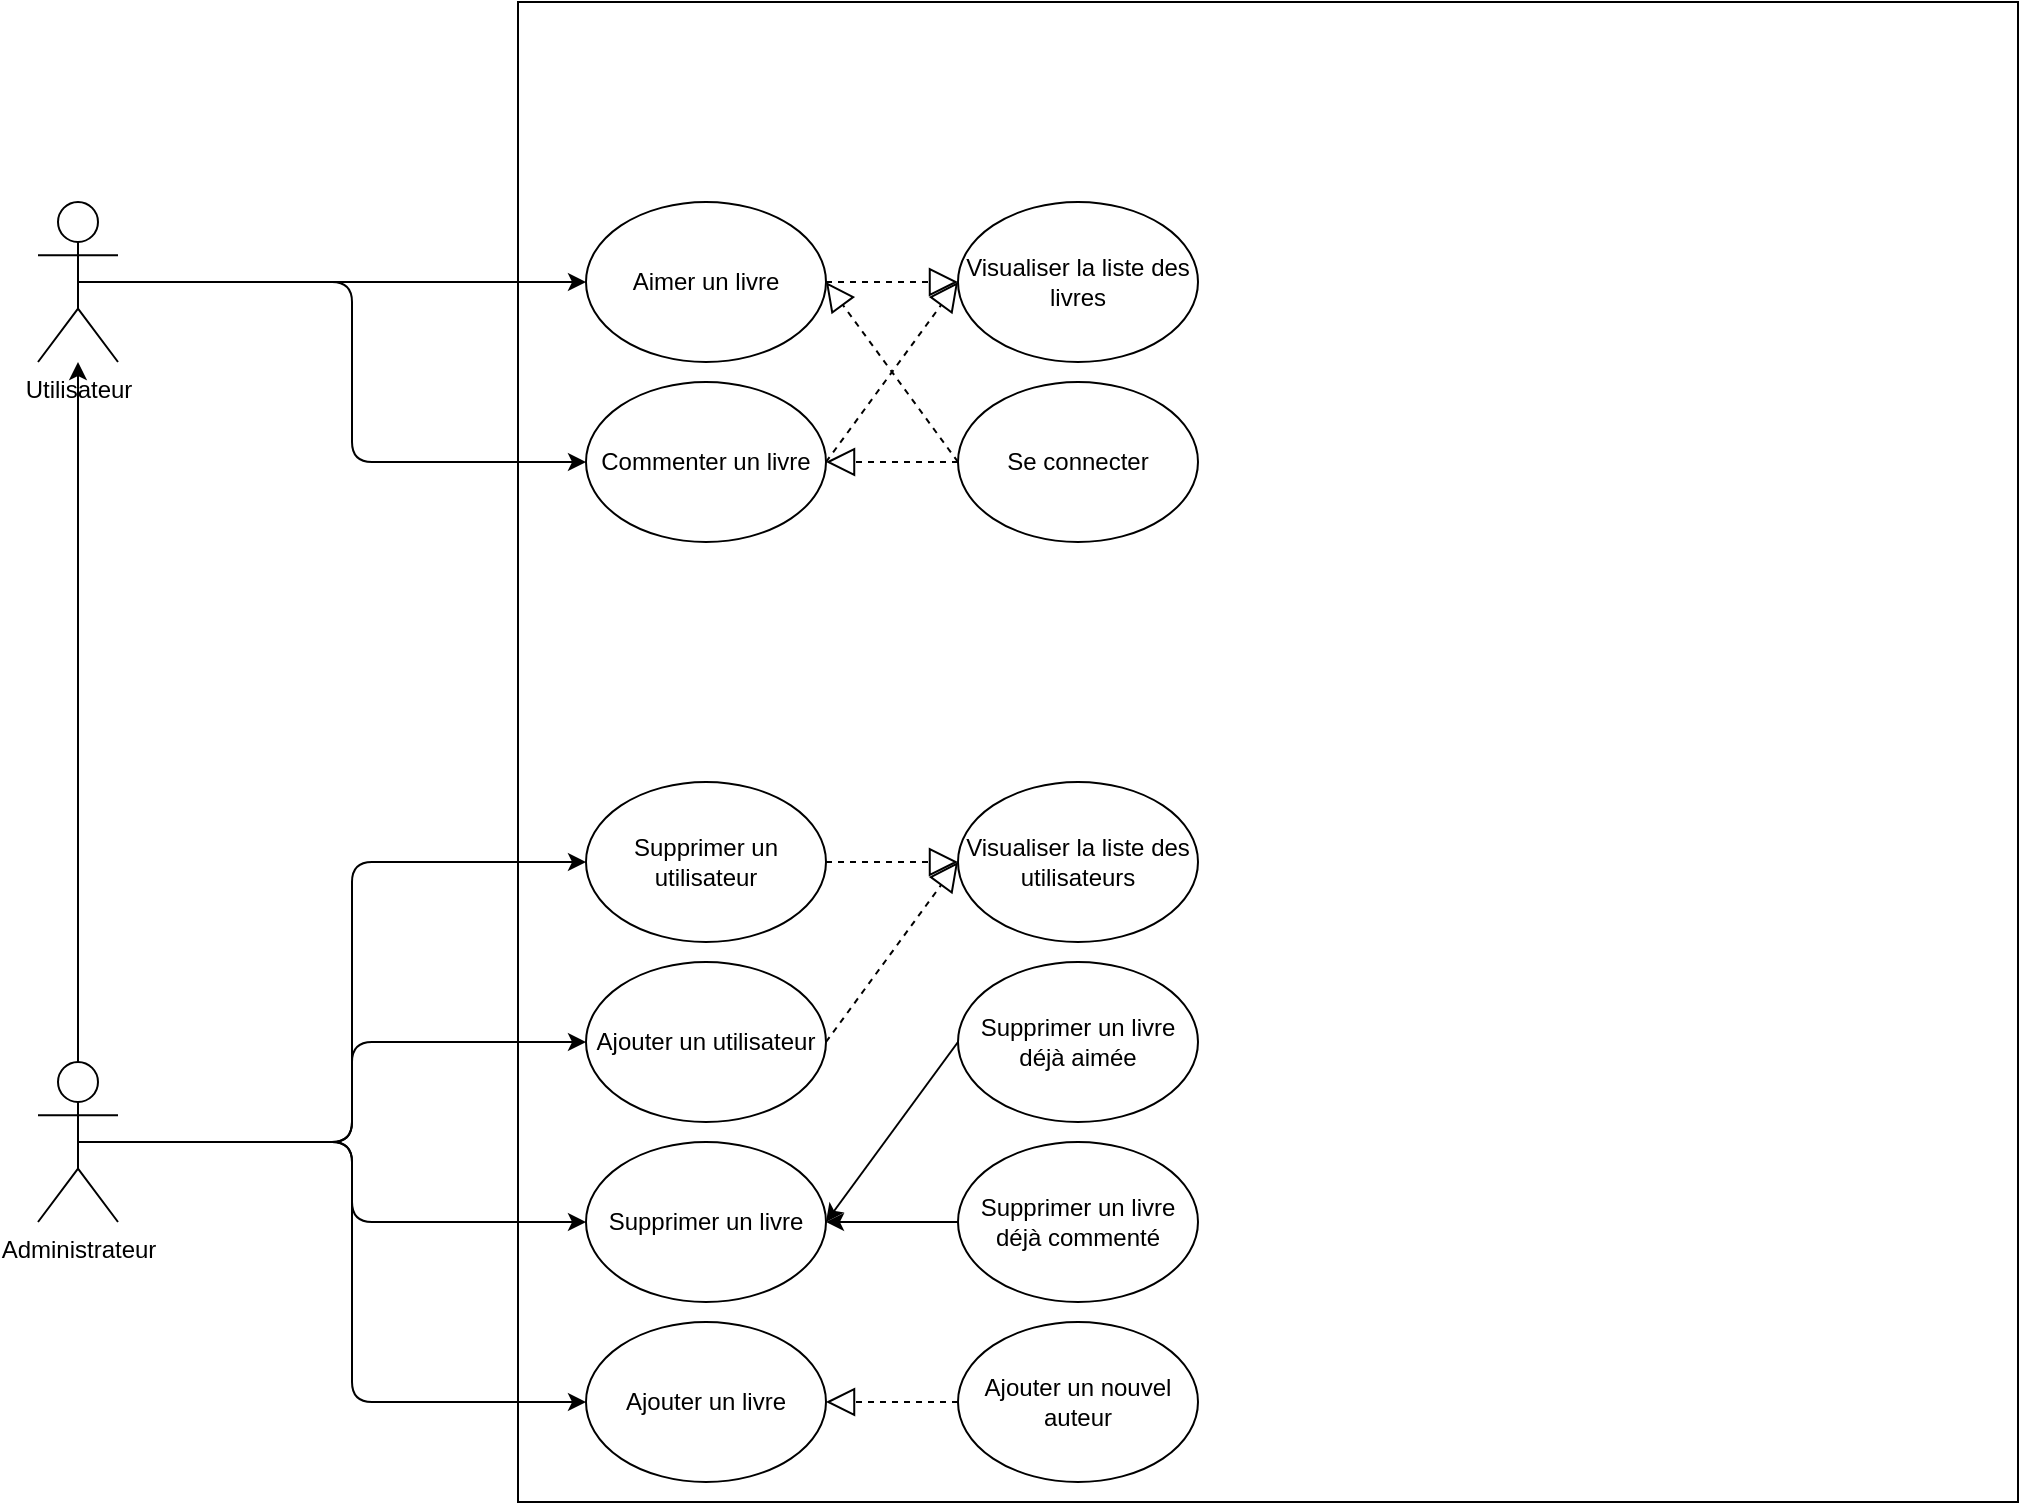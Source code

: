 <mxfile version="14.2.7" type="github"><diagram id="8b-7bDJwb1IuuJJJYBPw" name="Page-1"><mxGraphModel dx="1422" dy="1967" grid="1" gridSize="10" guides="1" tooltips="1" connect="1" arrows="1" fold="1" page="1" pageScale="1" pageWidth="827" pageHeight="1169" math="0" shadow="0"><root><mxCell id="0"/><mxCell id="1" parent="0"/><mxCell id="H-FOK75OpgJSjX9ccB-x-1" value="" style="whiteSpace=wrap;html=1;aspect=fixed;" vertex="1" parent="1"><mxGeometry x="320" y="-240" width="750" height="750" as="geometry"/></mxCell><mxCell id="H-FOK75OpgJSjX9ccB-x-10" style="edgeStyle=orthogonalEdgeStyle;orthogonalLoop=1;jettySize=auto;html=1;exitX=0.5;exitY=0.5;exitDx=0;exitDy=0;exitPerimeter=0;entryX=0;entryY=0.5;entryDx=0;entryDy=0;" edge="1" parent="1" source="H-FOK75OpgJSjX9ccB-x-2" target="H-FOK75OpgJSjX9ccB-x-7"><mxGeometry relative="1" as="geometry"/></mxCell><mxCell id="H-FOK75OpgJSjX9ccB-x-11" style="edgeStyle=orthogonalEdgeStyle;orthogonalLoop=1;jettySize=auto;html=1;exitX=0.5;exitY=0.5;exitDx=0;exitDy=0;exitPerimeter=0;entryX=0;entryY=0.5;entryDx=0;entryDy=0;" edge="1" parent="1" source="H-FOK75OpgJSjX9ccB-x-2" target="H-FOK75OpgJSjX9ccB-x-8"><mxGeometry relative="1" as="geometry"/></mxCell><mxCell id="H-FOK75OpgJSjX9ccB-x-2" value="Utilisateur" style="shape=umlActor;verticalLabelPosition=bottom;verticalAlign=top;html=1;outlineConnect=0;" vertex="1" parent="1"><mxGeometry x="80" y="-140" width="40" height="80" as="geometry"/></mxCell><mxCell id="H-FOK75OpgJSjX9ccB-x-17" style="edgeStyle=orthogonalEdgeStyle;orthogonalLoop=1;jettySize=auto;html=1;exitX=0.5;exitY=0;exitDx=0;exitDy=0;exitPerimeter=0;" edge="1" parent="1" source="H-FOK75OpgJSjX9ccB-x-5" target="H-FOK75OpgJSjX9ccB-x-2"><mxGeometry relative="1" as="geometry"/></mxCell><mxCell id="H-FOK75OpgJSjX9ccB-x-19" style="edgeStyle=orthogonalEdgeStyle;orthogonalLoop=1;jettySize=auto;html=1;exitX=0.5;exitY=0.5;exitDx=0;exitDy=0;exitPerimeter=0;entryX=0;entryY=0.5;entryDx=0;entryDy=0;" edge="1" parent="1" source="H-FOK75OpgJSjX9ccB-x-5" target="H-FOK75OpgJSjX9ccB-x-15"><mxGeometry relative="1" as="geometry"/></mxCell><mxCell id="H-FOK75OpgJSjX9ccB-x-20" style="edgeStyle=orthogonalEdgeStyle;orthogonalLoop=1;jettySize=auto;html=1;exitX=0.5;exitY=0.5;exitDx=0;exitDy=0;exitPerimeter=0;entryX=0;entryY=0.5;entryDx=0;entryDy=0;" edge="1" parent="1" source="H-FOK75OpgJSjX9ccB-x-5" target="H-FOK75OpgJSjX9ccB-x-13"><mxGeometry relative="1" as="geometry"/></mxCell><mxCell id="H-FOK75OpgJSjX9ccB-x-21" style="edgeStyle=orthogonalEdgeStyle;orthogonalLoop=1;jettySize=auto;html=1;exitX=0.5;exitY=0.5;exitDx=0;exitDy=0;exitPerimeter=0;entryX=0;entryY=0.5;entryDx=0;entryDy=0;" edge="1" parent="1" source="H-FOK75OpgJSjX9ccB-x-5" target="H-FOK75OpgJSjX9ccB-x-12"><mxGeometry relative="1" as="geometry"/></mxCell><mxCell id="H-FOK75OpgJSjX9ccB-x-24" style="edgeStyle=orthogonalEdgeStyle;orthogonalLoop=1;jettySize=auto;html=1;exitX=0.5;exitY=0.5;exitDx=0;exitDy=0;exitPerimeter=0;entryX=0;entryY=0.5;entryDx=0;entryDy=0;" edge="1" parent="1" source="H-FOK75OpgJSjX9ccB-x-5" target="H-FOK75OpgJSjX9ccB-x-16"><mxGeometry relative="1" as="geometry"/></mxCell><mxCell id="H-FOK75OpgJSjX9ccB-x-5" value="Administrateur" style="shape=umlActor;verticalLabelPosition=bottom;verticalAlign=top;html=1;outlineConnect=0;" vertex="1" parent="1"><mxGeometry x="80" y="290" width="40" height="80" as="geometry"/></mxCell><mxCell id="H-FOK75OpgJSjX9ccB-x-6" value="Visualiser la liste des livres" style="ellipse;whiteSpace=wrap;html=1;" vertex="1" parent="1"><mxGeometry x="540" y="-140" width="120" height="80" as="geometry"/></mxCell><mxCell id="H-FOK75OpgJSjX9ccB-x-7" value="Aimer un livre" style="ellipse;whiteSpace=wrap;html=1;" vertex="1" parent="1"><mxGeometry x="354" y="-140" width="120" height="80" as="geometry"/></mxCell><mxCell id="H-FOK75OpgJSjX9ccB-x-8" value="Commenter un livre" style="ellipse;whiteSpace=wrap;html=1;" vertex="1" parent="1"><mxGeometry x="354" y="-50" width="120" height="80" as="geometry"/></mxCell><mxCell id="H-FOK75OpgJSjX9ccB-x-12" value="Ajouter un livre" style="ellipse;whiteSpace=wrap;html=1;" vertex="1" parent="1"><mxGeometry x="354" y="420" width="120" height="80" as="geometry"/></mxCell><mxCell id="H-FOK75OpgJSjX9ccB-x-13" value="Supprimer un livre" style="ellipse;whiteSpace=wrap;html=1;" vertex="1" parent="1"><mxGeometry x="354" y="330" width="120" height="80" as="geometry"/></mxCell><mxCell id="H-FOK75OpgJSjX9ccB-x-15" value="Ajouter un utilisateur" style="ellipse;whiteSpace=wrap;html=1;" vertex="1" parent="1"><mxGeometry x="354" y="240" width="120" height="80" as="geometry"/></mxCell><mxCell id="H-FOK75OpgJSjX9ccB-x-16" value="Supprimer un utilisateur" style="ellipse;whiteSpace=wrap;html=1;" vertex="1" parent="1"><mxGeometry x="354" y="150" width="120" height="80" as="geometry"/></mxCell><mxCell id="H-FOK75OpgJSjX9ccB-x-25" value="Visualiser la liste des utilisateurs" style="ellipse;whiteSpace=wrap;html=1;" vertex="1" parent="1"><mxGeometry x="540" y="150" width="120" height="80" as="geometry"/></mxCell><mxCell id="H-FOK75OpgJSjX9ccB-x-26" value="Se connecter" style="ellipse;whiteSpace=wrap;html=1;" vertex="1" parent="1"><mxGeometry x="540" y="-50" width="120" height="80" as="geometry"/></mxCell><mxCell id="H-FOK75OpgJSjX9ccB-x-31" value="Ajouter un nouvel auteur" style="ellipse;whiteSpace=wrap;html=1;" vertex="1" parent="1"><mxGeometry x="540" y="420" width="120" height="80" as="geometry"/></mxCell><mxCell id="H-FOK75OpgJSjX9ccB-x-32" value="" style="endArrow=block;dashed=1;endFill=0;endSize=12;html=1;entryX=0;entryY=0.5;entryDx=0;entryDy=0;exitX=1;exitY=0.5;exitDx=0;exitDy=0;" edge="1" parent="1" source="H-FOK75OpgJSjX9ccB-x-16" target="H-FOK75OpgJSjX9ccB-x-25"><mxGeometry width="160" relative="1" as="geometry"><mxPoint x="330" y="200" as="sourcePoint"/><mxPoint x="490" y="200" as="targetPoint"/></mxGeometry></mxCell><mxCell id="H-FOK75OpgJSjX9ccB-x-33" value="" style="endArrow=block;dashed=1;endFill=0;endSize=12;html=1;exitX=1;exitY=0.5;exitDx=0;exitDy=0;" edge="1" parent="1" source="H-FOK75OpgJSjX9ccB-x-15"><mxGeometry width="160" relative="1" as="geometry"><mxPoint x="330" y="200" as="sourcePoint"/><mxPoint x="540" y="190" as="targetPoint"/></mxGeometry></mxCell><mxCell id="H-FOK75OpgJSjX9ccB-x-36" value="" style="endArrow=block;dashed=1;endFill=0;endSize=12;html=1;exitX=1;exitY=0.5;exitDx=0;exitDy=0;entryX=0;entryY=0.5;entryDx=0;entryDy=0;" edge="1" parent="1" source="H-FOK75OpgJSjX9ccB-x-8" target="H-FOK75OpgJSjX9ccB-x-6"><mxGeometry width="160" relative="1" as="geometry"><mxPoint x="330" y="100" as="sourcePoint"/><mxPoint x="490" y="100" as="targetPoint"/></mxGeometry></mxCell><mxCell id="H-FOK75OpgJSjX9ccB-x-37" value="" style="endArrow=block;dashed=1;endFill=0;endSize=12;html=1;exitX=1;exitY=0.5;exitDx=0;exitDy=0;" edge="1" parent="1" source="H-FOK75OpgJSjX9ccB-x-7"><mxGeometry width="160" relative="1" as="geometry"><mxPoint x="330" y="100" as="sourcePoint"/><mxPoint x="540" y="-100" as="targetPoint"/></mxGeometry></mxCell><mxCell id="H-FOK75OpgJSjX9ccB-x-38" value="" style="endArrow=block;dashed=1;endFill=0;endSize=12;html=1;exitX=0;exitY=0.5;exitDx=0;exitDy=0;entryX=1;entryY=0.5;entryDx=0;entryDy=0;" edge="1" parent="1" source="H-FOK75OpgJSjX9ccB-x-31" target="H-FOK75OpgJSjX9ccB-x-12"><mxGeometry width="160" relative="1" as="geometry"><mxPoint x="330" y="100" as="sourcePoint"/><mxPoint x="490" y="100" as="targetPoint"/></mxGeometry></mxCell><mxCell id="H-FOK75OpgJSjX9ccB-x-40" value="Supprimer un livre déjà aimée" style="ellipse;whiteSpace=wrap;html=1;" vertex="1" parent="1"><mxGeometry x="540" y="240" width="120" height="80" as="geometry"/></mxCell><mxCell id="H-FOK75OpgJSjX9ccB-x-41" value="Supprimer un livre déjà commenté" style="ellipse;whiteSpace=wrap;html=1;" vertex="1" parent="1"><mxGeometry x="540" y="330" width="120" height="80" as="geometry"/></mxCell><mxCell id="H-FOK75OpgJSjX9ccB-x-46" value="" style="endArrow=classic;html=1;exitX=0;exitY=0.5;exitDx=0;exitDy=0;" edge="1" parent="1" source="H-FOK75OpgJSjX9ccB-x-40"><mxGeometry width="50" height="50" relative="1" as="geometry"><mxPoint x="390" y="210" as="sourcePoint"/><mxPoint x="474" y="370" as="targetPoint"/></mxGeometry></mxCell><mxCell id="H-FOK75OpgJSjX9ccB-x-47" value="" style="endArrow=classic;html=1;exitX=0;exitY=0.5;exitDx=0;exitDy=0;entryX=1;entryY=0.5;entryDx=0;entryDy=0;" edge="1" parent="1" source="H-FOK75OpgJSjX9ccB-x-41" target="H-FOK75OpgJSjX9ccB-x-13"><mxGeometry width="50" height="50" relative="1" as="geometry"><mxPoint x="390" y="210" as="sourcePoint"/><mxPoint x="440" y="160" as="targetPoint"/></mxGeometry></mxCell><mxCell id="H-FOK75OpgJSjX9ccB-x-49" value="" style="endArrow=block;dashed=1;endFill=0;endSize=12;html=1;exitX=0;exitY=0.5;exitDx=0;exitDy=0;entryX=1;entryY=0.5;entryDx=0;entryDy=0;" edge="1" parent="1" source="H-FOK75OpgJSjX9ccB-x-26" target="H-FOK75OpgJSjX9ccB-x-8"><mxGeometry width="160" relative="1" as="geometry"><mxPoint x="330" y="-20" as="sourcePoint"/><mxPoint x="480" y="-10" as="targetPoint"/></mxGeometry></mxCell><mxCell id="H-FOK75OpgJSjX9ccB-x-50" value="" style="endArrow=block;dashed=1;endFill=0;endSize=12;html=1;exitX=0;exitY=0.5;exitDx=0;exitDy=0;entryX=1;entryY=0.5;entryDx=0;entryDy=0;" edge="1" parent="1" source="H-FOK75OpgJSjX9ccB-x-26" target="H-FOK75OpgJSjX9ccB-x-7"><mxGeometry width="160" relative="1" as="geometry"><mxPoint x="330" y="-20" as="sourcePoint"/><mxPoint x="490" y="-20" as="targetPoint"/></mxGeometry></mxCell></root></mxGraphModel></diagram></mxfile>